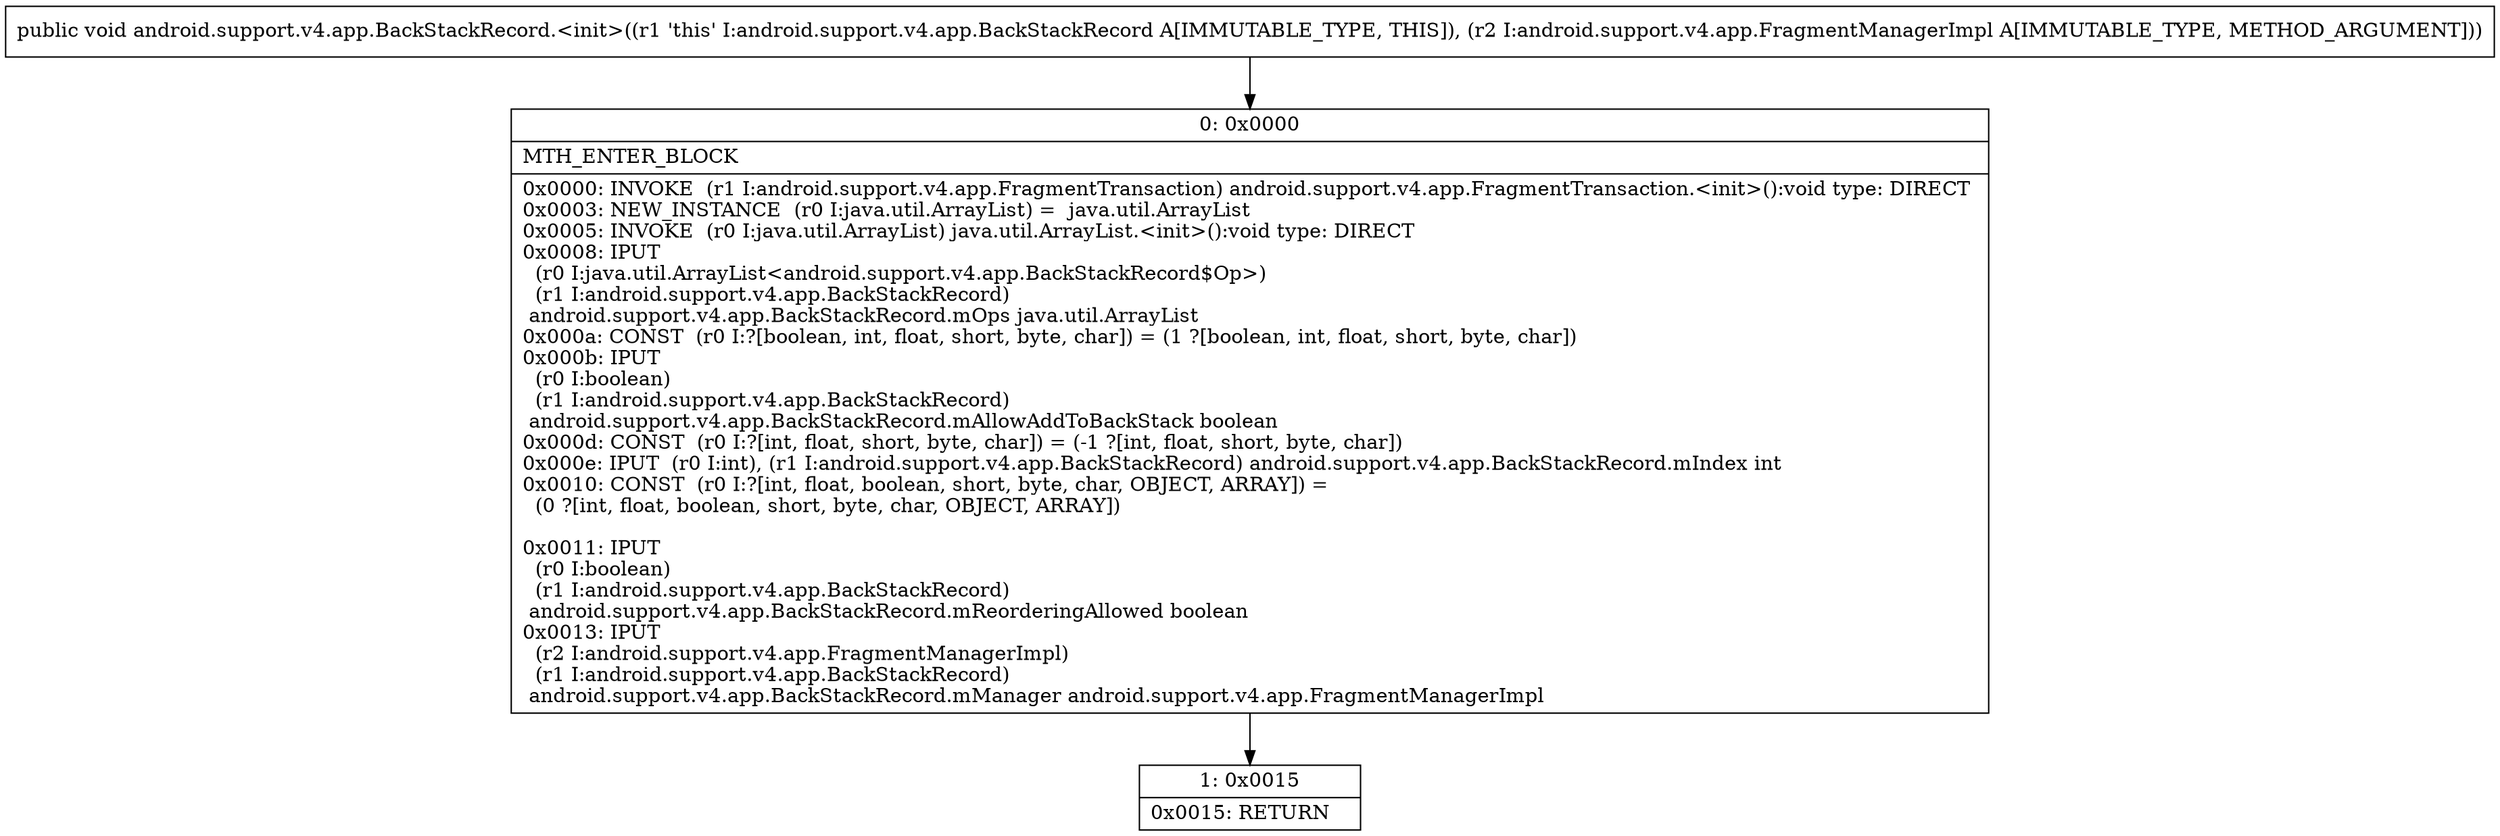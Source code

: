 digraph "CFG forandroid.support.v4.app.BackStackRecord.\<init\>(Landroid\/support\/v4\/app\/FragmentManagerImpl;)V" {
Node_0 [shape=record,label="{0\:\ 0x0000|MTH_ENTER_BLOCK\l|0x0000: INVOKE  (r1 I:android.support.v4.app.FragmentTransaction) android.support.v4.app.FragmentTransaction.\<init\>():void type: DIRECT \l0x0003: NEW_INSTANCE  (r0 I:java.util.ArrayList) =  java.util.ArrayList \l0x0005: INVOKE  (r0 I:java.util.ArrayList) java.util.ArrayList.\<init\>():void type: DIRECT \l0x0008: IPUT  \l  (r0 I:java.util.ArrayList\<android.support.v4.app.BackStackRecord$Op\>)\l  (r1 I:android.support.v4.app.BackStackRecord)\l android.support.v4.app.BackStackRecord.mOps java.util.ArrayList \l0x000a: CONST  (r0 I:?[boolean, int, float, short, byte, char]) = (1 ?[boolean, int, float, short, byte, char]) \l0x000b: IPUT  \l  (r0 I:boolean)\l  (r1 I:android.support.v4.app.BackStackRecord)\l android.support.v4.app.BackStackRecord.mAllowAddToBackStack boolean \l0x000d: CONST  (r0 I:?[int, float, short, byte, char]) = (\-1 ?[int, float, short, byte, char]) \l0x000e: IPUT  (r0 I:int), (r1 I:android.support.v4.app.BackStackRecord) android.support.v4.app.BackStackRecord.mIndex int \l0x0010: CONST  (r0 I:?[int, float, boolean, short, byte, char, OBJECT, ARRAY]) = \l  (0 ?[int, float, boolean, short, byte, char, OBJECT, ARRAY])\l \l0x0011: IPUT  \l  (r0 I:boolean)\l  (r1 I:android.support.v4.app.BackStackRecord)\l android.support.v4.app.BackStackRecord.mReorderingAllowed boolean \l0x0013: IPUT  \l  (r2 I:android.support.v4.app.FragmentManagerImpl)\l  (r1 I:android.support.v4.app.BackStackRecord)\l android.support.v4.app.BackStackRecord.mManager android.support.v4.app.FragmentManagerImpl \l}"];
Node_1 [shape=record,label="{1\:\ 0x0015|0x0015: RETURN   \l}"];
MethodNode[shape=record,label="{public void android.support.v4.app.BackStackRecord.\<init\>((r1 'this' I:android.support.v4.app.BackStackRecord A[IMMUTABLE_TYPE, THIS]), (r2 I:android.support.v4.app.FragmentManagerImpl A[IMMUTABLE_TYPE, METHOD_ARGUMENT])) }"];
MethodNode -> Node_0;
Node_0 -> Node_1;
}

